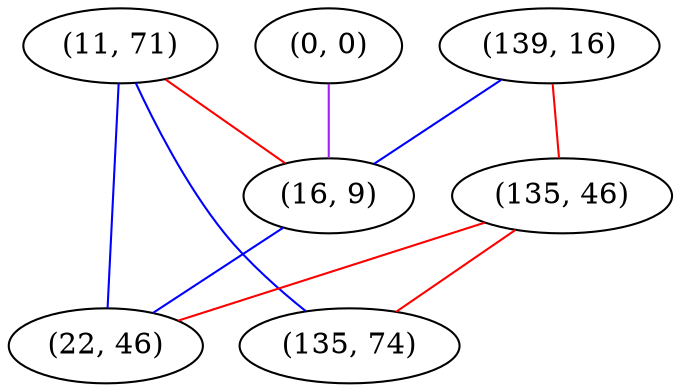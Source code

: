 graph "" {
"(139, 16)";
"(11, 71)";
"(135, 46)";
"(0, 0)";
"(16, 9)";
"(22, 46)";
"(135, 74)";
"(139, 16)" -- "(16, 9)"  [color=blue, key=0, weight=3];
"(139, 16)" -- "(135, 46)"  [color=red, key=0, weight=1];
"(11, 71)" -- "(16, 9)"  [color=red, key=0, weight=1];
"(11, 71)" -- "(135, 74)"  [color=blue, key=0, weight=3];
"(11, 71)" -- "(22, 46)"  [color=blue, key=0, weight=3];
"(135, 46)" -- "(135, 74)"  [color=red, key=0, weight=1];
"(135, 46)" -- "(22, 46)"  [color=red, key=0, weight=1];
"(0, 0)" -- "(16, 9)"  [color=purple, key=0, weight=4];
"(16, 9)" -- "(22, 46)"  [color=blue, key=0, weight=3];
}
